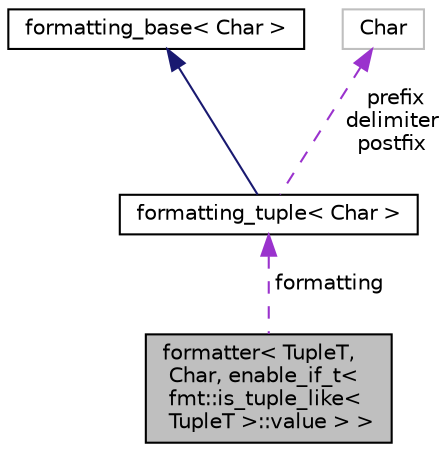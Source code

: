 digraph "formatter&lt; TupleT, Char, enable_if_t&lt; fmt::is_tuple_like&lt; TupleT &gt;::value &gt; &gt;"
{
  edge [fontname="Helvetica",fontsize="10",labelfontname="Helvetica",labelfontsize="10"];
  node [fontname="Helvetica",fontsize="10",shape=record];
  Node1 [label="formatter\< TupleT,\l Char, enable_if_t\<\l fmt::is_tuple_like\<\l TupleT \>::value \> \>",height=0.2,width=0.4,color="black", fillcolor="grey75", style="filled", fontcolor="black"];
  Node2 -> Node1 [dir="back",color="darkorchid3",fontsize="10",style="dashed",label=" formatting" ,fontname="Helvetica"];
  Node2 [label="formatting_tuple\< Char \>",height=0.2,width=0.4,color="black", fillcolor="white", style="filled",URL="$structformatting__tuple.html"];
  Node3 -> Node2 [dir="back",color="midnightblue",fontsize="10",style="solid",fontname="Helvetica"];
  Node3 [label="formatting_base\< Char \>",height=0.2,width=0.4,color="black", fillcolor="white", style="filled",URL="$structformatting__base.html"];
  Node4 -> Node2 [dir="back",color="darkorchid3",fontsize="10",style="dashed",label=" prefix\ndelimiter\npostfix" ,fontname="Helvetica"];
  Node4 [label="Char",height=0.2,width=0.4,color="grey75", fillcolor="white", style="filled"];
}
